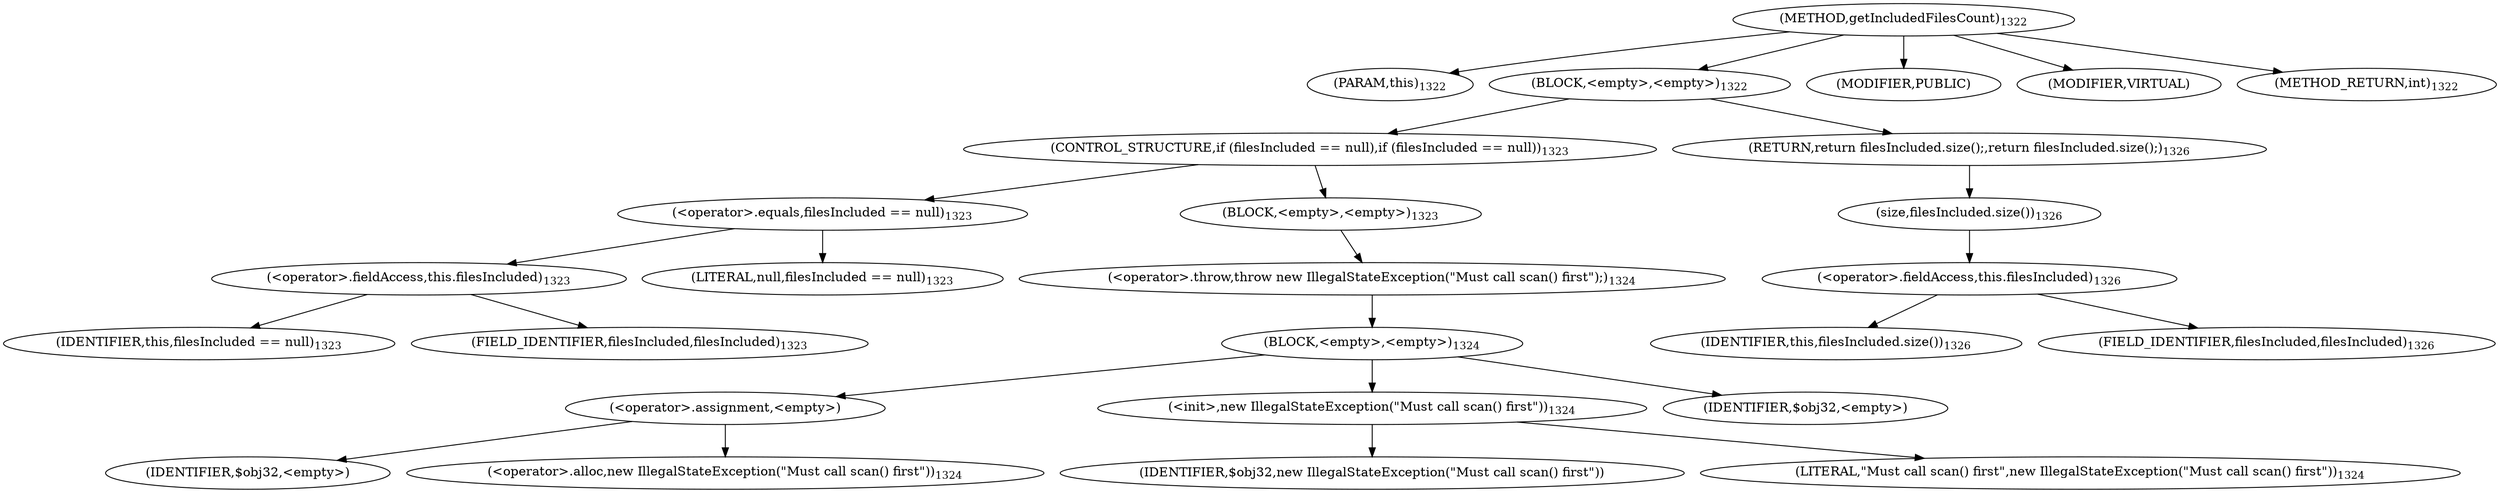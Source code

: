 digraph "getIncludedFilesCount" {  
"2608" [label = <(METHOD,getIncludedFilesCount)<SUB>1322</SUB>> ]
"2609" [label = <(PARAM,this)<SUB>1322</SUB>> ]
"2610" [label = <(BLOCK,&lt;empty&gt;,&lt;empty&gt;)<SUB>1322</SUB>> ]
"2611" [label = <(CONTROL_STRUCTURE,if (filesIncluded == null),if (filesIncluded == null))<SUB>1323</SUB>> ]
"2612" [label = <(&lt;operator&gt;.equals,filesIncluded == null)<SUB>1323</SUB>> ]
"2613" [label = <(&lt;operator&gt;.fieldAccess,this.filesIncluded)<SUB>1323</SUB>> ]
"2614" [label = <(IDENTIFIER,this,filesIncluded == null)<SUB>1323</SUB>> ]
"2615" [label = <(FIELD_IDENTIFIER,filesIncluded,filesIncluded)<SUB>1323</SUB>> ]
"2616" [label = <(LITERAL,null,filesIncluded == null)<SUB>1323</SUB>> ]
"2617" [label = <(BLOCK,&lt;empty&gt;,&lt;empty&gt;)<SUB>1323</SUB>> ]
"2618" [label = <(&lt;operator&gt;.throw,throw new IllegalStateException(&quot;Must call scan() first&quot;);)<SUB>1324</SUB>> ]
"2619" [label = <(BLOCK,&lt;empty&gt;,&lt;empty&gt;)<SUB>1324</SUB>> ]
"2620" [label = <(&lt;operator&gt;.assignment,&lt;empty&gt;)> ]
"2621" [label = <(IDENTIFIER,$obj32,&lt;empty&gt;)> ]
"2622" [label = <(&lt;operator&gt;.alloc,new IllegalStateException(&quot;Must call scan() first&quot;))<SUB>1324</SUB>> ]
"2623" [label = <(&lt;init&gt;,new IllegalStateException(&quot;Must call scan() first&quot;))<SUB>1324</SUB>> ]
"2624" [label = <(IDENTIFIER,$obj32,new IllegalStateException(&quot;Must call scan() first&quot;))> ]
"2625" [label = <(LITERAL,&quot;Must call scan() first&quot;,new IllegalStateException(&quot;Must call scan() first&quot;))<SUB>1324</SUB>> ]
"2626" [label = <(IDENTIFIER,$obj32,&lt;empty&gt;)> ]
"2627" [label = <(RETURN,return filesIncluded.size();,return filesIncluded.size();)<SUB>1326</SUB>> ]
"2628" [label = <(size,filesIncluded.size())<SUB>1326</SUB>> ]
"2629" [label = <(&lt;operator&gt;.fieldAccess,this.filesIncluded)<SUB>1326</SUB>> ]
"2630" [label = <(IDENTIFIER,this,filesIncluded.size())<SUB>1326</SUB>> ]
"2631" [label = <(FIELD_IDENTIFIER,filesIncluded,filesIncluded)<SUB>1326</SUB>> ]
"2632" [label = <(MODIFIER,PUBLIC)> ]
"2633" [label = <(MODIFIER,VIRTUAL)> ]
"2634" [label = <(METHOD_RETURN,int)<SUB>1322</SUB>> ]
  "2608" -> "2609" 
  "2608" -> "2610" 
  "2608" -> "2632" 
  "2608" -> "2633" 
  "2608" -> "2634" 
  "2610" -> "2611" 
  "2610" -> "2627" 
  "2611" -> "2612" 
  "2611" -> "2617" 
  "2612" -> "2613" 
  "2612" -> "2616" 
  "2613" -> "2614" 
  "2613" -> "2615" 
  "2617" -> "2618" 
  "2618" -> "2619" 
  "2619" -> "2620" 
  "2619" -> "2623" 
  "2619" -> "2626" 
  "2620" -> "2621" 
  "2620" -> "2622" 
  "2623" -> "2624" 
  "2623" -> "2625" 
  "2627" -> "2628" 
  "2628" -> "2629" 
  "2629" -> "2630" 
  "2629" -> "2631" 
}

